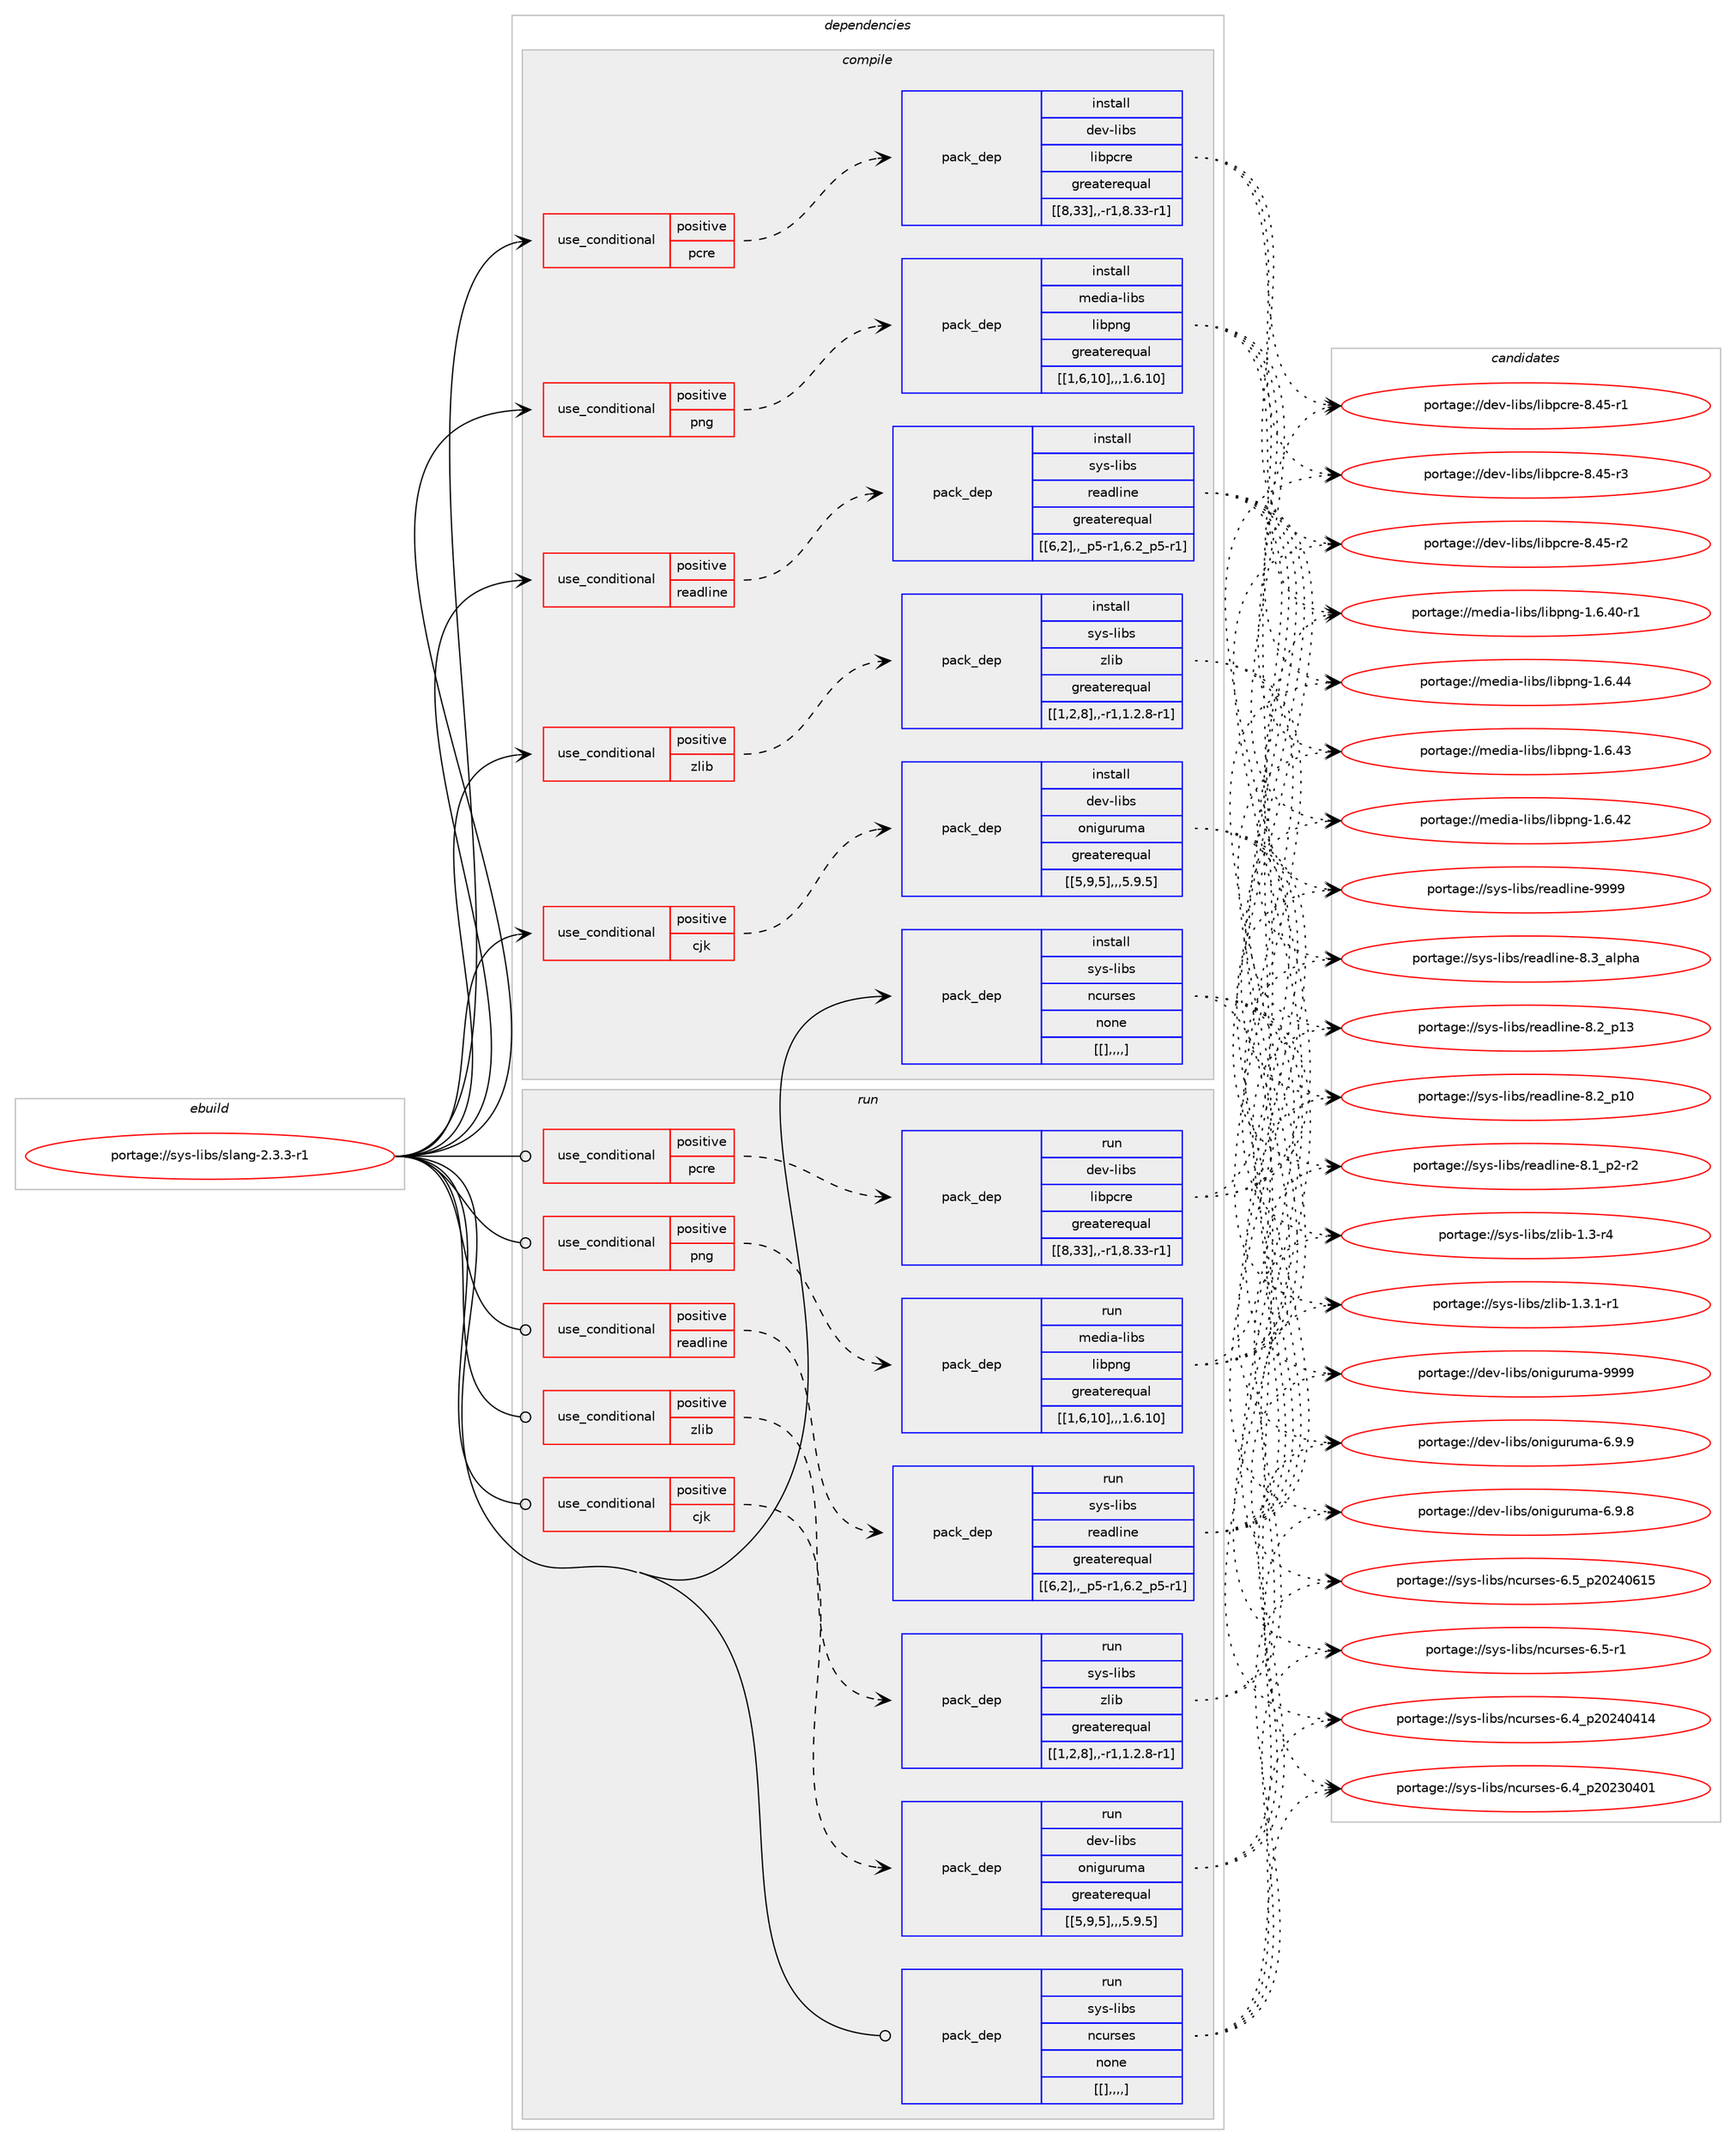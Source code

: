 digraph prolog {

# *************
# Graph options
# *************

newrank=true;
concentrate=true;
compound=true;
graph [rankdir=LR,fontname=Helvetica,fontsize=10,ranksep=1.5];#, ranksep=2.5, nodesep=0.2];
edge  [arrowhead=vee];
node  [fontname=Helvetica,fontsize=10];

# **********
# The ebuild
# **********

subgraph cluster_leftcol {
color=gray;
label=<<i>ebuild</i>>;
id [label="portage://sys-libs/slang-2.3.3-r1", color=red, width=4, href="../sys-libs/slang-2.3.3-r1.svg"];
}

# ****************
# The dependencies
# ****************

subgraph cluster_midcol {
color=gray;
label=<<i>dependencies</i>>;
subgraph cluster_compile {
fillcolor="#eeeeee";
style=filled;
label=<<i>compile</i>>;
subgraph cond10521 {
dependency28363 [label=<<TABLE BORDER="0" CELLBORDER="1" CELLSPACING="0" CELLPADDING="4"><TR><TD ROWSPAN="3" CELLPADDING="10">use_conditional</TD></TR><TR><TD>positive</TD></TR><TR><TD>cjk</TD></TR></TABLE>>, shape=none, color=red];
subgraph pack17764 {
dependency28364 [label=<<TABLE BORDER="0" CELLBORDER="1" CELLSPACING="0" CELLPADDING="4" WIDTH="220"><TR><TD ROWSPAN="6" CELLPADDING="30">pack_dep</TD></TR><TR><TD WIDTH="110">install</TD></TR><TR><TD>dev-libs</TD></TR><TR><TD>oniguruma</TD></TR><TR><TD>greaterequal</TD></TR><TR><TD>[[5,9,5],,,5.9.5]</TD></TR></TABLE>>, shape=none, color=blue];
}
dependency28363:e -> dependency28364:w [weight=20,style="dashed",arrowhead="vee"];
}
id:e -> dependency28363:w [weight=20,style="solid",arrowhead="vee"];
subgraph cond10522 {
dependency28365 [label=<<TABLE BORDER="0" CELLBORDER="1" CELLSPACING="0" CELLPADDING="4"><TR><TD ROWSPAN="3" CELLPADDING="10">use_conditional</TD></TR><TR><TD>positive</TD></TR><TR><TD>pcre</TD></TR></TABLE>>, shape=none, color=red];
subgraph pack17765 {
dependency28366 [label=<<TABLE BORDER="0" CELLBORDER="1" CELLSPACING="0" CELLPADDING="4" WIDTH="220"><TR><TD ROWSPAN="6" CELLPADDING="30">pack_dep</TD></TR><TR><TD WIDTH="110">install</TD></TR><TR><TD>dev-libs</TD></TR><TR><TD>libpcre</TD></TR><TR><TD>greaterequal</TD></TR><TR><TD>[[8,33],,-r1,8.33-r1]</TD></TR></TABLE>>, shape=none, color=blue];
}
dependency28365:e -> dependency28366:w [weight=20,style="dashed",arrowhead="vee"];
}
id:e -> dependency28365:w [weight=20,style="solid",arrowhead="vee"];
subgraph cond10523 {
dependency28367 [label=<<TABLE BORDER="0" CELLBORDER="1" CELLSPACING="0" CELLPADDING="4"><TR><TD ROWSPAN="3" CELLPADDING="10">use_conditional</TD></TR><TR><TD>positive</TD></TR><TR><TD>png</TD></TR></TABLE>>, shape=none, color=red];
subgraph pack17766 {
dependency28368 [label=<<TABLE BORDER="0" CELLBORDER="1" CELLSPACING="0" CELLPADDING="4" WIDTH="220"><TR><TD ROWSPAN="6" CELLPADDING="30">pack_dep</TD></TR><TR><TD WIDTH="110">install</TD></TR><TR><TD>media-libs</TD></TR><TR><TD>libpng</TD></TR><TR><TD>greaterequal</TD></TR><TR><TD>[[1,6,10],,,1.6.10]</TD></TR></TABLE>>, shape=none, color=blue];
}
dependency28367:e -> dependency28368:w [weight=20,style="dashed",arrowhead="vee"];
}
id:e -> dependency28367:w [weight=20,style="solid",arrowhead="vee"];
subgraph cond10524 {
dependency28369 [label=<<TABLE BORDER="0" CELLBORDER="1" CELLSPACING="0" CELLPADDING="4"><TR><TD ROWSPAN="3" CELLPADDING="10">use_conditional</TD></TR><TR><TD>positive</TD></TR><TR><TD>readline</TD></TR></TABLE>>, shape=none, color=red];
subgraph pack17767 {
dependency28370 [label=<<TABLE BORDER="0" CELLBORDER="1" CELLSPACING="0" CELLPADDING="4" WIDTH="220"><TR><TD ROWSPAN="6" CELLPADDING="30">pack_dep</TD></TR><TR><TD WIDTH="110">install</TD></TR><TR><TD>sys-libs</TD></TR><TR><TD>readline</TD></TR><TR><TD>greaterequal</TD></TR><TR><TD>[[6,2],,_p5-r1,6.2_p5-r1]</TD></TR></TABLE>>, shape=none, color=blue];
}
dependency28369:e -> dependency28370:w [weight=20,style="dashed",arrowhead="vee"];
}
id:e -> dependency28369:w [weight=20,style="solid",arrowhead="vee"];
subgraph cond10525 {
dependency28371 [label=<<TABLE BORDER="0" CELLBORDER="1" CELLSPACING="0" CELLPADDING="4"><TR><TD ROWSPAN="3" CELLPADDING="10">use_conditional</TD></TR><TR><TD>positive</TD></TR><TR><TD>zlib</TD></TR></TABLE>>, shape=none, color=red];
subgraph pack17768 {
dependency28372 [label=<<TABLE BORDER="0" CELLBORDER="1" CELLSPACING="0" CELLPADDING="4" WIDTH="220"><TR><TD ROWSPAN="6" CELLPADDING="30">pack_dep</TD></TR><TR><TD WIDTH="110">install</TD></TR><TR><TD>sys-libs</TD></TR><TR><TD>zlib</TD></TR><TR><TD>greaterequal</TD></TR><TR><TD>[[1,2,8],,-r1,1.2.8-r1]</TD></TR></TABLE>>, shape=none, color=blue];
}
dependency28371:e -> dependency28372:w [weight=20,style="dashed",arrowhead="vee"];
}
id:e -> dependency28371:w [weight=20,style="solid",arrowhead="vee"];
subgraph pack17769 {
dependency28373 [label=<<TABLE BORDER="0" CELLBORDER="1" CELLSPACING="0" CELLPADDING="4" WIDTH="220"><TR><TD ROWSPAN="6" CELLPADDING="30">pack_dep</TD></TR><TR><TD WIDTH="110">install</TD></TR><TR><TD>sys-libs</TD></TR><TR><TD>ncurses</TD></TR><TR><TD>none</TD></TR><TR><TD>[[],,,,]</TD></TR></TABLE>>, shape=none, color=blue];
}
id:e -> dependency28373:w [weight=20,style="solid",arrowhead="vee"];
}
subgraph cluster_compileandrun {
fillcolor="#eeeeee";
style=filled;
label=<<i>compile and run</i>>;
}
subgraph cluster_run {
fillcolor="#eeeeee";
style=filled;
label=<<i>run</i>>;
subgraph cond10526 {
dependency28374 [label=<<TABLE BORDER="0" CELLBORDER="1" CELLSPACING="0" CELLPADDING="4"><TR><TD ROWSPAN="3" CELLPADDING="10">use_conditional</TD></TR><TR><TD>positive</TD></TR><TR><TD>cjk</TD></TR></TABLE>>, shape=none, color=red];
subgraph pack17770 {
dependency28375 [label=<<TABLE BORDER="0" CELLBORDER="1" CELLSPACING="0" CELLPADDING="4" WIDTH="220"><TR><TD ROWSPAN="6" CELLPADDING="30">pack_dep</TD></TR><TR><TD WIDTH="110">run</TD></TR><TR><TD>dev-libs</TD></TR><TR><TD>oniguruma</TD></TR><TR><TD>greaterequal</TD></TR><TR><TD>[[5,9,5],,,5.9.5]</TD></TR></TABLE>>, shape=none, color=blue];
}
dependency28374:e -> dependency28375:w [weight=20,style="dashed",arrowhead="vee"];
}
id:e -> dependency28374:w [weight=20,style="solid",arrowhead="odot"];
subgraph cond10527 {
dependency28376 [label=<<TABLE BORDER="0" CELLBORDER="1" CELLSPACING="0" CELLPADDING="4"><TR><TD ROWSPAN="3" CELLPADDING="10">use_conditional</TD></TR><TR><TD>positive</TD></TR><TR><TD>pcre</TD></TR></TABLE>>, shape=none, color=red];
subgraph pack17771 {
dependency28377 [label=<<TABLE BORDER="0" CELLBORDER="1" CELLSPACING="0" CELLPADDING="4" WIDTH="220"><TR><TD ROWSPAN="6" CELLPADDING="30">pack_dep</TD></TR><TR><TD WIDTH="110">run</TD></TR><TR><TD>dev-libs</TD></TR><TR><TD>libpcre</TD></TR><TR><TD>greaterequal</TD></TR><TR><TD>[[8,33],,-r1,8.33-r1]</TD></TR></TABLE>>, shape=none, color=blue];
}
dependency28376:e -> dependency28377:w [weight=20,style="dashed",arrowhead="vee"];
}
id:e -> dependency28376:w [weight=20,style="solid",arrowhead="odot"];
subgraph cond10528 {
dependency28378 [label=<<TABLE BORDER="0" CELLBORDER="1" CELLSPACING="0" CELLPADDING="4"><TR><TD ROWSPAN="3" CELLPADDING="10">use_conditional</TD></TR><TR><TD>positive</TD></TR><TR><TD>png</TD></TR></TABLE>>, shape=none, color=red];
subgraph pack17772 {
dependency28379 [label=<<TABLE BORDER="0" CELLBORDER="1" CELLSPACING="0" CELLPADDING="4" WIDTH="220"><TR><TD ROWSPAN="6" CELLPADDING="30">pack_dep</TD></TR><TR><TD WIDTH="110">run</TD></TR><TR><TD>media-libs</TD></TR><TR><TD>libpng</TD></TR><TR><TD>greaterequal</TD></TR><TR><TD>[[1,6,10],,,1.6.10]</TD></TR></TABLE>>, shape=none, color=blue];
}
dependency28378:e -> dependency28379:w [weight=20,style="dashed",arrowhead="vee"];
}
id:e -> dependency28378:w [weight=20,style="solid",arrowhead="odot"];
subgraph cond10529 {
dependency28380 [label=<<TABLE BORDER="0" CELLBORDER="1" CELLSPACING="0" CELLPADDING="4"><TR><TD ROWSPAN="3" CELLPADDING="10">use_conditional</TD></TR><TR><TD>positive</TD></TR><TR><TD>readline</TD></TR></TABLE>>, shape=none, color=red];
subgraph pack17773 {
dependency28381 [label=<<TABLE BORDER="0" CELLBORDER="1" CELLSPACING="0" CELLPADDING="4" WIDTH="220"><TR><TD ROWSPAN="6" CELLPADDING="30">pack_dep</TD></TR><TR><TD WIDTH="110">run</TD></TR><TR><TD>sys-libs</TD></TR><TR><TD>readline</TD></TR><TR><TD>greaterequal</TD></TR><TR><TD>[[6,2],,_p5-r1,6.2_p5-r1]</TD></TR></TABLE>>, shape=none, color=blue];
}
dependency28380:e -> dependency28381:w [weight=20,style="dashed",arrowhead="vee"];
}
id:e -> dependency28380:w [weight=20,style="solid",arrowhead="odot"];
subgraph cond10530 {
dependency28382 [label=<<TABLE BORDER="0" CELLBORDER="1" CELLSPACING="0" CELLPADDING="4"><TR><TD ROWSPAN="3" CELLPADDING="10">use_conditional</TD></TR><TR><TD>positive</TD></TR><TR><TD>zlib</TD></TR></TABLE>>, shape=none, color=red];
subgraph pack17774 {
dependency28383 [label=<<TABLE BORDER="0" CELLBORDER="1" CELLSPACING="0" CELLPADDING="4" WIDTH="220"><TR><TD ROWSPAN="6" CELLPADDING="30">pack_dep</TD></TR><TR><TD WIDTH="110">run</TD></TR><TR><TD>sys-libs</TD></TR><TR><TD>zlib</TD></TR><TR><TD>greaterequal</TD></TR><TR><TD>[[1,2,8],,-r1,1.2.8-r1]</TD></TR></TABLE>>, shape=none, color=blue];
}
dependency28382:e -> dependency28383:w [weight=20,style="dashed",arrowhead="vee"];
}
id:e -> dependency28382:w [weight=20,style="solid",arrowhead="odot"];
subgraph pack17775 {
dependency28384 [label=<<TABLE BORDER="0" CELLBORDER="1" CELLSPACING="0" CELLPADDING="4" WIDTH="220"><TR><TD ROWSPAN="6" CELLPADDING="30">pack_dep</TD></TR><TR><TD WIDTH="110">run</TD></TR><TR><TD>sys-libs</TD></TR><TR><TD>ncurses</TD></TR><TR><TD>none</TD></TR><TR><TD>[[],,,,]</TD></TR></TABLE>>, shape=none, color=blue];
}
id:e -> dependency28384:w [weight=20,style="solid",arrowhead="odot"];
}
}

# **************
# The candidates
# **************

subgraph cluster_choices {
rank=same;
color=gray;
label=<<i>candidates</i>>;

subgraph choice17764 {
color=black;
nodesep=1;
choice100101118451081059811547111110105103117114117109974557575757 [label="portage://dev-libs/oniguruma-9999", color=red, width=4,href="../dev-libs/oniguruma-9999.svg"];
choice10010111845108105981154711111010510311711411710997455446574657 [label="portage://dev-libs/oniguruma-6.9.9", color=red, width=4,href="../dev-libs/oniguruma-6.9.9.svg"];
choice10010111845108105981154711111010510311711411710997455446574656 [label="portage://dev-libs/oniguruma-6.9.8", color=red, width=4,href="../dev-libs/oniguruma-6.9.8.svg"];
dependency28364:e -> choice100101118451081059811547111110105103117114117109974557575757:w [style=dotted,weight="100"];
dependency28364:e -> choice10010111845108105981154711111010510311711411710997455446574657:w [style=dotted,weight="100"];
dependency28364:e -> choice10010111845108105981154711111010510311711411710997455446574656:w [style=dotted,weight="100"];
}
subgraph choice17765 {
color=black;
nodesep=1;
choice100101118451081059811547108105981129911410145564652534511451 [label="portage://dev-libs/libpcre-8.45-r3", color=red, width=4,href="../dev-libs/libpcre-8.45-r3.svg"];
choice100101118451081059811547108105981129911410145564652534511450 [label="portage://dev-libs/libpcre-8.45-r2", color=red, width=4,href="../dev-libs/libpcre-8.45-r2.svg"];
choice100101118451081059811547108105981129911410145564652534511449 [label="portage://dev-libs/libpcre-8.45-r1", color=red, width=4,href="../dev-libs/libpcre-8.45-r1.svg"];
dependency28366:e -> choice100101118451081059811547108105981129911410145564652534511451:w [style=dotted,weight="100"];
dependency28366:e -> choice100101118451081059811547108105981129911410145564652534511450:w [style=dotted,weight="100"];
dependency28366:e -> choice100101118451081059811547108105981129911410145564652534511449:w [style=dotted,weight="100"];
}
subgraph choice17766 {
color=black;
nodesep=1;
choice109101100105974510810598115471081059811211010345494654465252 [label="portage://media-libs/libpng-1.6.44", color=red, width=4,href="../media-libs/libpng-1.6.44.svg"];
choice109101100105974510810598115471081059811211010345494654465251 [label="portage://media-libs/libpng-1.6.43", color=red, width=4,href="../media-libs/libpng-1.6.43.svg"];
choice109101100105974510810598115471081059811211010345494654465250 [label="portage://media-libs/libpng-1.6.42", color=red, width=4,href="../media-libs/libpng-1.6.42.svg"];
choice1091011001059745108105981154710810598112110103454946544652484511449 [label="portage://media-libs/libpng-1.6.40-r1", color=red, width=4,href="../media-libs/libpng-1.6.40-r1.svg"];
dependency28368:e -> choice109101100105974510810598115471081059811211010345494654465252:w [style=dotted,weight="100"];
dependency28368:e -> choice109101100105974510810598115471081059811211010345494654465251:w [style=dotted,weight="100"];
dependency28368:e -> choice109101100105974510810598115471081059811211010345494654465250:w [style=dotted,weight="100"];
dependency28368:e -> choice1091011001059745108105981154710810598112110103454946544652484511449:w [style=dotted,weight="100"];
}
subgraph choice17767 {
color=black;
nodesep=1;
choice115121115451081059811547114101971001081051101014557575757 [label="portage://sys-libs/readline-9999", color=red, width=4,href="../sys-libs/readline-9999.svg"];
choice1151211154510810598115471141019710010810511010145564651959710811210497 [label="portage://sys-libs/readline-8.3_alpha", color=red, width=4,href="../sys-libs/readline-8.3_alpha.svg"];
choice1151211154510810598115471141019710010810511010145564650951124951 [label="portage://sys-libs/readline-8.2_p13", color=red, width=4,href="../sys-libs/readline-8.2_p13.svg"];
choice1151211154510810598115471141019710010810511010145564650951124948 [label="portage://sys-libs/readline-8.2_p10", color=red, width=4,href="../sys-libs/readline-8.2_p10.svg"];
choice115121115451081059811547114101971001081051101014556464995112504511450 [label="portage://sys-libs/readline-8.1_p2-r2", color=red, width=4,href="../sys-libs/readline-8.1_p2-r2.svg"];
dependency28370:e -> choice115121115451081059811547114101971001081051101014557575757:w [style=dotted,weight="100"];
dependency28370:e -> choice1151211154510810598115471141019710010810511010145564651959710811210497:w [style=dotted,weight="100"];
dependency28370:e -> choice1151211154510810598115471141019710010810511010145564650951124951:w [style=dotted,weight="100"];
dependency28370:e -> choice1151211154510810598115471141019710010810511010145564650951124948:w [style=dotted,weight="100"];
dependency28370:e -> choice115121115451081059811547114101971001081051101014556464995112504511450:w [style=dotted,weight="100"];
}
subgraph choice17768 {
color=black;
nodesep=1;
choice115121115451081059811547122108105984549465146494511449 [label="portage://sys-libs/zlib-1.3.1-r1", color=red, width=4,href="../sys-libs/zlib-1.3.1-r1.svg"];
choice11512111545108105981154712210810598454946514511452 [label="portage://sys-libs/zlib-1.3-r4", color=red, width=4,href="../sys-libs/zlib-1.3-r4.svg"];
dependency28372:e -> choice115121115451081059811547122108105984549465146494511449:w [style=dotted,weight="100"];
dependency28372:e -> choice11512111545108105981154712210810598454946514511452:w [style=dotted,weight="100"];
}
subgraph choice17769 {
color=black;
nodesep=1;
choice1151211154510810598115471109911711411510111545544653951125048505248544953 [label="portage://sys-libs/ncurses-6.5_p20240615", color=red, width=4,href="../sys-libs/ncurses-6.5_p20240615.svg"];
choice11512111545108105981154711099117114115101115455446534511449 [label="portage://sys-libs/ncurses-6.5-r1", color=red, width=4,href="../sys-libs/ncurses-6.5-r1.svg"];
choice1151211154510810598115471109911711411510111545544652951125048505248524952 [label="portage://sys-libs/ncurses-6.4_p20240414", color=red, width=4,href="../sys-libs/ncurses-6.4_p20240414.svg"];
choice1151211154510810598115471109911711411510111545544652951125048505148524849 [label="portage://sys-libs/ncurses-6.4_p20230401", color=red, width=4,href="../sys-libs/ncurses-6.4_p20230401.svg"];
dependency28373:e -> choice1151211154510810598115471109911711411510111545544653951125048505248544953:w [style=dotted,weight="100"];
dependency28373:e -> choice11512111545108105981154711099117114115101115455446534511449:w [style=dotted,weight="100"];
dependency28373:e -> choice1151211154510810598115471109911711411510111545544652951125048505248524952:w [style=dotted,weight="100"];
dependency28373:e -> choice1151211154510810598115471109911711411510111545544652951125048505148524849:w [style=dotted,weight="100"];
}
subgraph choice17770 {
color=black;
nodesep=1;
choice100101118451081059811547111110105103117114117109974557575757 [label="portage://dev-libs/oniguruma-9999", color=red, width=4,href="../dev-libs/oniguruma-9999.svg"];
choice10010111845108105981154711111010510311711411710997455446574657 [label="portage://dev-libs/oniguruma-6.9.9", color=red, width=4,href="../dev-libs/oniguruma-6.9.9.svg"];
choice10010111845108105981154711111010510311711411710997455446574656 [label="portage://dev-libs/oniguruma-6.9.8", color=red, width=4,href="../dev-libs/oniguruma-6.9.8.svg"];
dependency28375:e -> choice100101118451081059811547111110105103117114117109974557575757:w [style=dotted,weight="100"];
dependency28375:e -> choice10010111845108105981154711111010510311711411710997455446574657:w [style=dotted,weight="100"];
dependency28375:e -> choice10010111845108105981154711111010510311711411710997455446574656:w [style=dotted,weight="100"];
}
subgraph choice17771 {
color=black;
nodesep=1;
choice100101118451081059811547108105981129911410145564652534511451 [label="portage://dev-libs/libpcre-8.45-r3", color=red, width=4,href="../dev-libs/libpcre-8.45-r3.svg"];
choice100101118451081059811547108105981129911410145564652534511450 [label="portage://dev-libs/libpcre-8.45-r2", color=red, width=4,href="../dev-libs/libpcre-8.45-r2.svg"];
choice100101118451081059811547108105981129911410145564652534511449 [label="portage://dev-libs/libpcre-8.45-r1", color=red, width=4,href="../dev-libs/libpcre-8.45-r1.svg"];
dependency28377:e -> choice100101118451081059811547108105981129911410145564652534511451:w [style=dotted,weight="100"];
dependency28377:e -> choice100101118451081059811547108105981129911410145564652534511450:w [style=dotted,weight="100"];
dependency28377:e -> choice100101118451081059811547108105981129911410145564652534511449:w [style=dotted,weight="100"];
}
subgraph choice17772 {
color=black;
nodesep=1;
choice109101100105974510810598115471081059811211010345494654465252 [label="portage://media-libs/libpng-1.6.44", color=red, width=4,href="../media-libs/libpng-1.6.44.svg"];
choice109101100105974510810598115471081059811211010345494654465251 [label="portage://media-libs/libpng-1.6.43", color=red, width=4,href="../media-libs/libpng-1.6.43.svg"];
choice109101100105974510810598115471081059811211010345494654465250 [label="portage://media-libs/libpng-1.6.42", color=red, width=4,href="../media-libs/libpng-1.6.42.svg"];
choice1091011001059745108105981154710810598112110103454946544652484511449 [label="portage://media-libs/libpng-1.6.40-r1", color=red, width=4,href="../media-libs/libpng-1.6.40-r1.svg"];
dependency28379:e -> choice109101100105974510810598115471081059811211010345494654465252:w [style=dotted,weight="100"];
dependency28379:e -> choice109101100105974510810598115471081059811211010345494654465251:w [style=dotted,weight="100"];
dependency28379:e -> choice109101100105974510810598115471081059811211010345494654465250:w [style=dotted,weight="100"];
dependency28379:e -> choice1091011001059745108105981154710810598112110103454946544652484511449:w [style=dotted,weight="100"];
}
subgraph choice17773 {
color=black;
nodesep=1;
choice115121115451081059811547114101971001081051101014557575757 [label="portage://sys-libs/readline-9999", color=red, width=4,href="../sys-libs/readline-9999.svg"];
choice1151211154510810598115471141019710010810511010145564651959710811210497 [label="portage://sys-libs/readline-8.3_alpha", color=red, width=4,href="../sys-libs/readline-8.3_alpha.svg"];
choice1151211154510810598115471141019710010810511010145564650951124951 [label="portage://sys-libs/readline-8.2_p13", color=red, width=4,href="../sys-libs/readline-8.2_p13.svg"];
choice1151211154510810598115471141019710010810511010145564650951124948 [label="portage://sys-libs/readline-8.2_p10", color=red, width=4,href="../sys-libs/readline-8.2_p10.svg"];
choice115121115451081059811547114101971001081051101014556464995112504511450 [label="portage://sys-libs/readline-8.1_p2-r2", color=red, width=4,href="../sys-libs/readline-8.1_p2-r2.svg"];
dependency28381:e -> choice115121115451081059811547114101971001081051101014557575757:w [style=dotted,weight="100"];
dependency28381:e -> choice1151211154510810598115471141019710010810511010145564651959710811210497:w [style=dotted,weight="100"];
dependency28381:e -> choice1151211154510810598115471141019710010810511010145564650951124951:w [style=dotted,weight="100"];
dependency28381:e -> choice1151211154510810598115471141019710010810511010145564650951124948:w [style=dotted,weight="100"];
dependency28381:e -> choice115121115451081059811547114101971001081051101014556464995112504511450:w [style=dotted,weight="100"];
}
subgraph choice17774 {
color=black;
nodesep=1;
choice115121115451081059811547122108105984549465146494511449 [label="portage://sys-libs/zlib-1.3.1-r1", color=red, width=4,href="../sys-libs/zlib-1.3.1-r1.svg"];
choice11512111545108105981154712210810598454946514511452 [label="portage://sys-libs/zlib-1.3-r4", color=red, width=4,href="../sys-libs/zlib-1.3-r4.svg"];
dependency28383:e -> choice115121115451081059811547122108105984549465146494511449:w [style=dotted,weight="100"];
dependency28383:e -> choice11512111545108105981154712210810598454946514511452:w [style=dotted,weight="100"];
}
subgraph choice17775 {
color=black;
nodesep=1;
choice1151211154510810598115471109911711411510111545544653951125048505248544953 [label="portage://sys-libs/ncurses-6.5_p20240615", color=red, width=4,href="../sys-libs/ncurses-6.5_p20240615.svg"];
choice11512111545108105981154711099117114115101115455446534511449 [label="portage://sys-libs/ncurses-6.5-r1", color=red, width=4,href="../sys-libs/ncurses-6.5-r1.svg"];
choice1151211154510810598115471109911711411510111545544652951125048505248524952 [label="portage://sys-libs/ncurses-6.4_p20240414", color=red, width=4,href="../sys-libs/ncurses-6.4_p20240414.svg"];
choice1151211154510810598115471109911711411510111545544652951125048505148524849 [label="portage://sys-libs/ncurses-6.4_p20230401", color=red, width=4,href="../sys-libs/ncurses-6.4_p20230401.svg"];
dependency28384:e -> choice1151211154510810598115471109911711411510111545544653951125048505248544953:w [style=dotted,weight="100"];
dependency28384:e -> choice11512111545108105981154711099117114115101115455446534511449:w [style=dotted,weight="100"];
dependency28384:e -> choice1151211154510810598115471109911711411510111545544652951125048505248524952:w [style=dotted,weight="100"];
dependency28384:e -> choice1151211154510810598115471109911711411510111545544652951125048505148524849:w [style=dotted,weight="100"];
}
}

}
